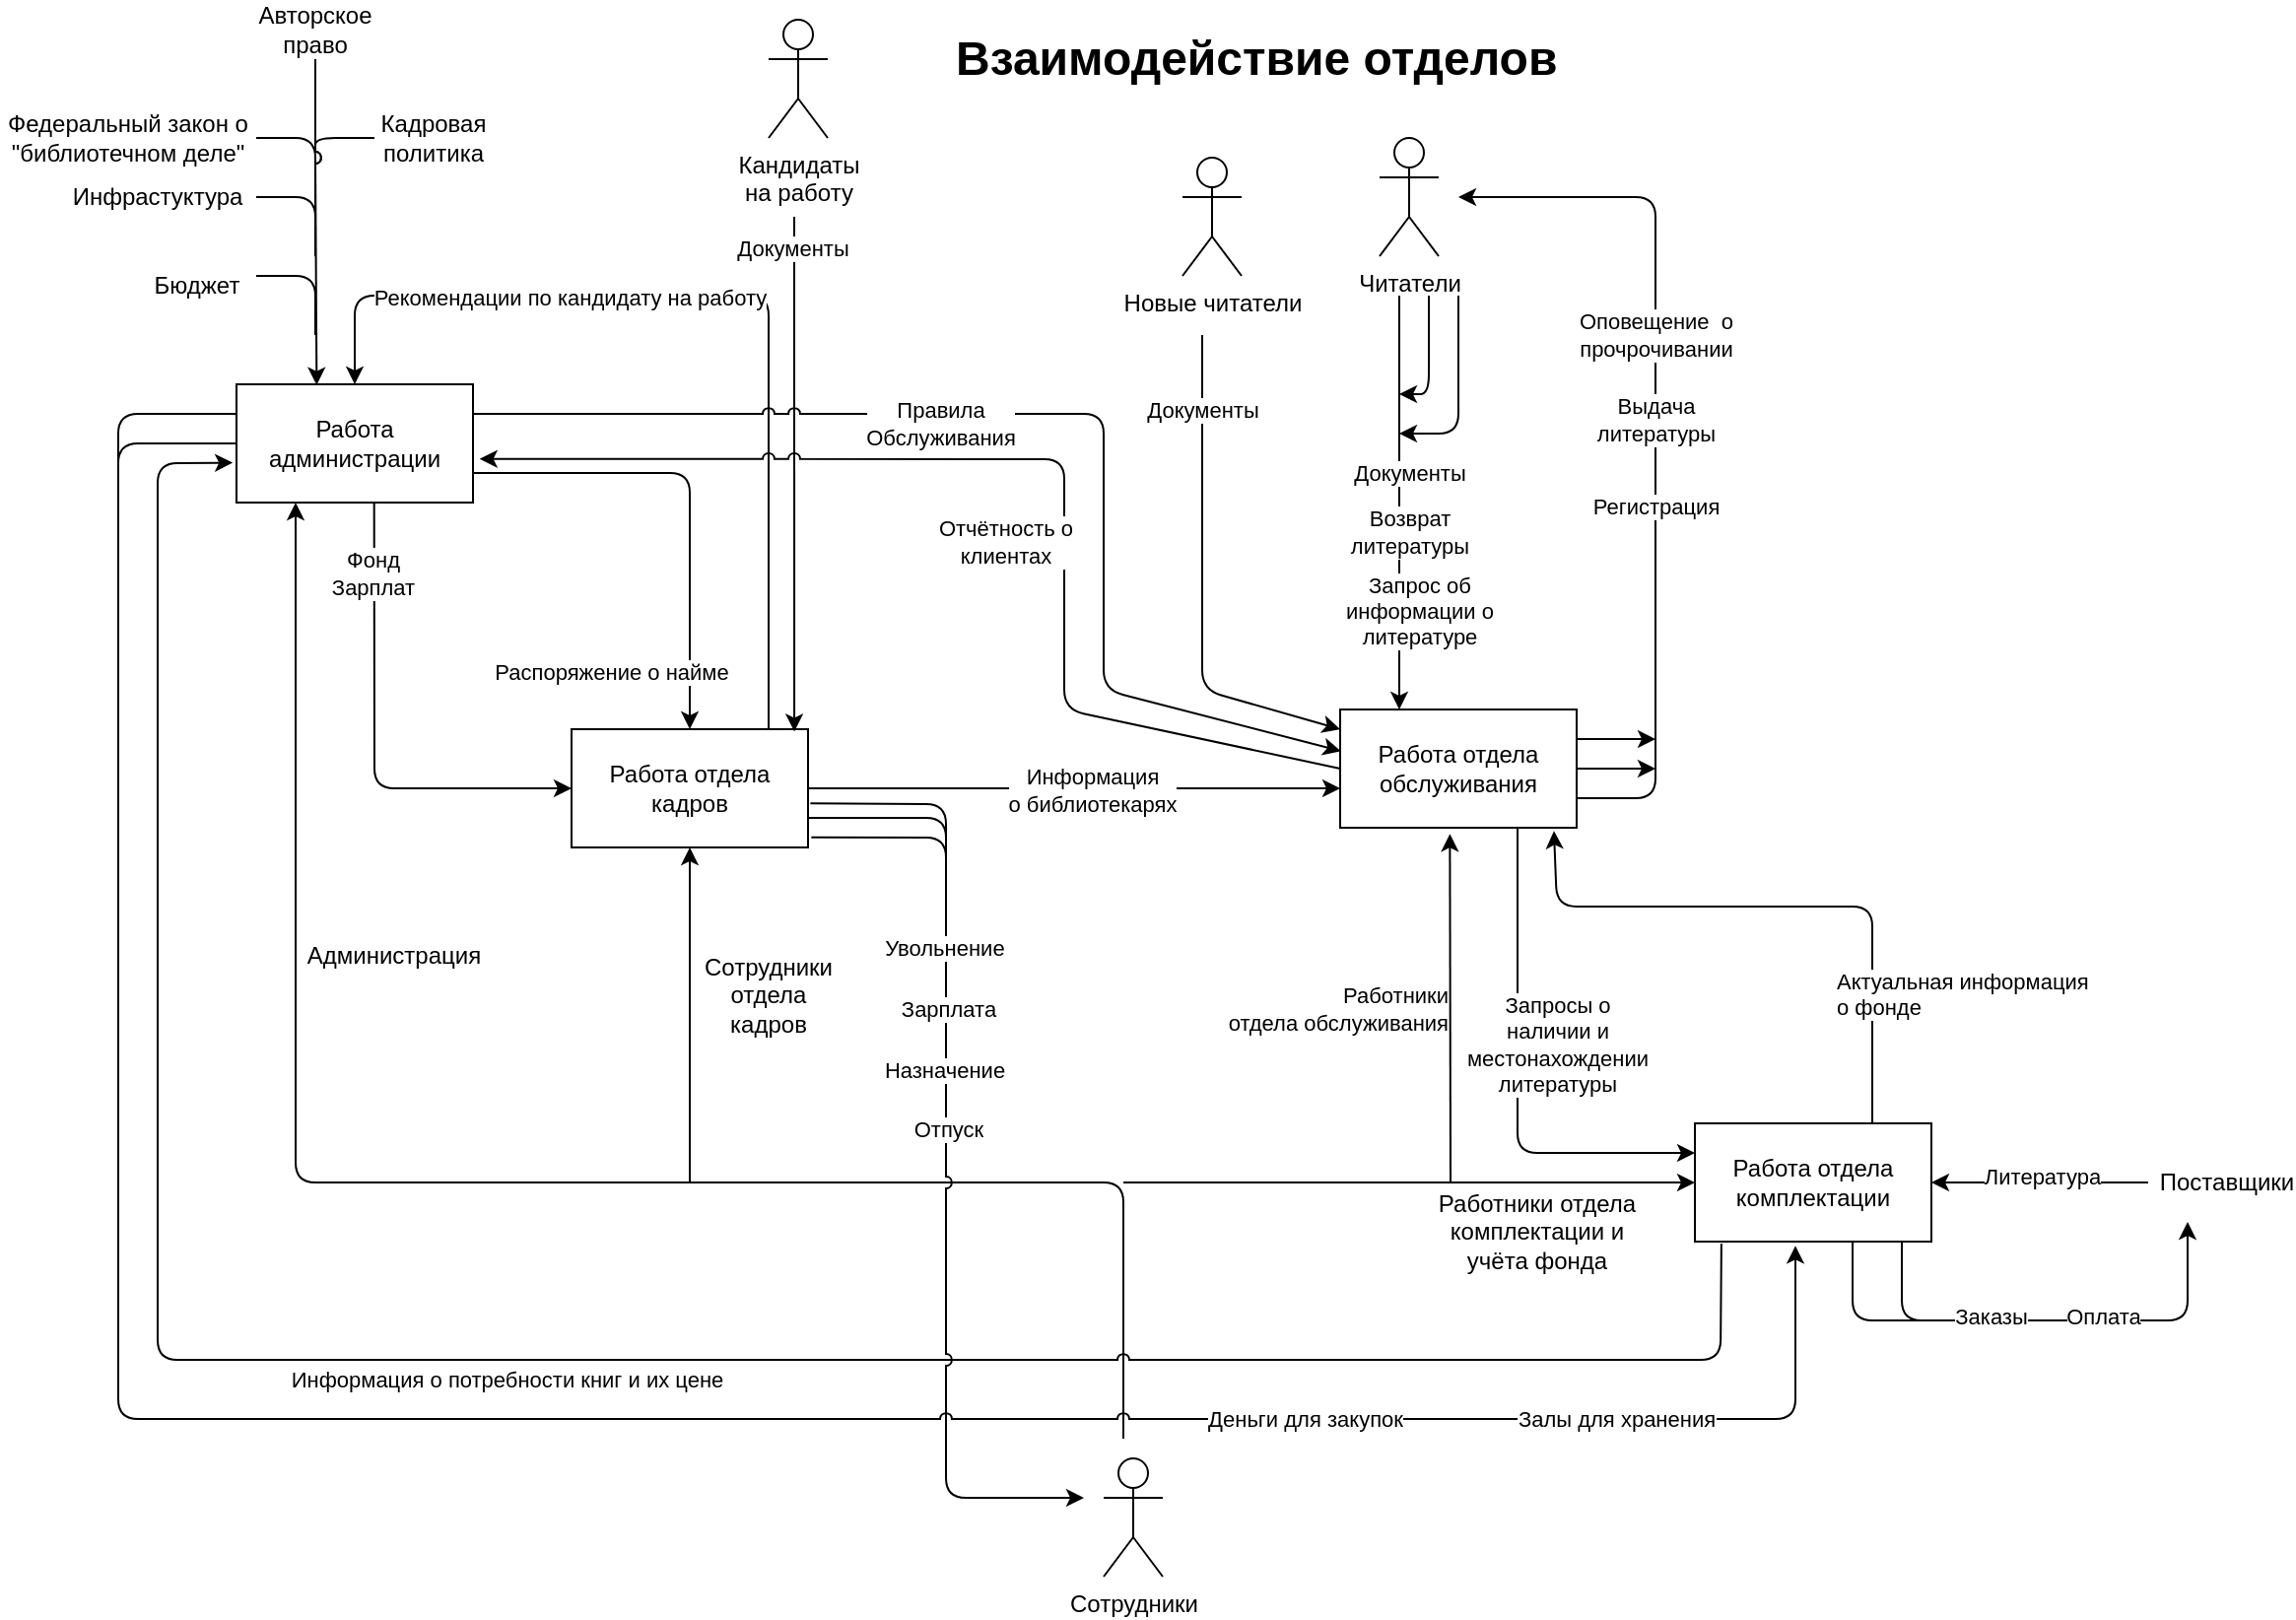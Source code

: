 <mxfile>
    <diagram id="ZthKX7labWR-DmVb8NCq" name="Страница 1">
        <mxGraphModel dx="1253" dy="1027" grid="1" gridSize="10" guides="1" tooltips="1" connect="1" arrows="1" fold="1" page="1" pageScale="1" pageWidth="2000" pageHeight="2000" math="0" shadow="0">
            <root>
                <mxCell id="0"/>
                <mxCell id="1" parent="0"/>
                <mxCell id="2" value="Работа администрации" style="rounded=0;whiteSpace=wrap;html=1;" parent="1" vertex="1">
                    <mxGeometry x="390" y="495" width="120" height="60" as="geometry"/>
                </mxCell>
                <mxCell id="3" value="" style="edgeStyle=none;html=1;entryX=0.5;entryY=0;entryDx=0;entryDy=0;" parent="1" target="2" edge="1">
                    <mxGeometry relative="1" as="geometry">
                        <mxPoint x="970" y="600" as="targetPoint"/>
                        <Array as="points">
                            <mxPoint x="660" y="450"/>
                            <mxPoint x="450" y="450"/>
                        </Array>
                        <mxPoint x="660" y="670" as="sourcePoint"/>
                    </mxGeometry>
                </mxCell>
                <mxCell id="4" value="Рекомендации по кандидату на работу" style="edgeLabel;html=1;align=center;verticalAlign=middle;resizable=0;points=[];" parent="3" vertex="1" connectable="0">
                    <mxGeometry x="0.378" y="1" relative="1" as="geometry">
                        <mxPoint x="6" as="offset"/>
                    </mxGeometry>
                </mxCell>
                <mxCell id="5" value="Работа отдела кадров" style="rounded=0;whiteSpace=wrap;html=1;" parent="1" vertex="1">
                    <mxGeometry x="560" y="670" width="120" height="60" as="geometry"/>
                </mxCell>
                <mxCell id="6" value="Распоряжение о найме" style="endArrow=classic;html=1;rounded=1;exitX=1;exitY=0.75;exitDx=0;exitDy=0;entryX=0.5;entryY=0;entryDx=0;entryDy=0;labelPosition=center;verticalLabelPosition=top;align=center;verticalAlign=bottom;" parent="1" source="2" target="5" edge="1">
                    <mxGeometry x="0.833" y="-40" width="50" height="50" relative="1" as="geometry">
                        <mxPoint x="790" y="640" as="sourcePoint"/>
                        <mxPoint x="840" y="590" as="targetPoint"/>
                        <Array as="points">
                            <mxPoint x="620" y="540"/>
                        </Array>
                        <mxPoint as="offset"/>
                    </mxGeometry>
                </mxCell>
                <mxCell id="7" value="" style="endArrow=classic;html=1;rounded=1;entryX=0.25;entryY=1;entryDx=0;entryDy=0;jumpStyle=arc;" parent="1" target="2" edge="1">
                    <mxGeometry width="50" height="50" relative="1" as="geometry">
                        <mxPoint x="840" y="1030" as="sourcePoint"/>
                        <mxPoint x="840" y="710" as="targetPoint"/>
                        <Array as="points">
                            <mxPoint x="840" y="900"/>
                            <mxPoint x="420" y="900"/>
                        </Array>
                    </mxGeometry>
                </mxCell>
                <mxCell id="8" value="" style="endArrow=classic;html=1;rounded=0;entryX=0.5;entryY=1;entryDx=0;entryDy=0;" parent="1" edge="1" target="5">
                    <mxGeometry width="50" height="50" relative="1" as="geometry">
                        <mxPoint x="620" y="900" as="sourcePoint"/>
                        <mxPoint x="840" y="710" as="targetPoint"/>
                    </mxGeometry>
                </mxCell>
                <mxCell id="10" value="Администрация" style="text;html=1;strokeColor=none;fillColor=none;align=center;verticalAlign=middle;whiteSpace=wrap;rounded=0;" parent="1" vertex="1">
                    <mxGeometry x="440" y="770" width="60" height="30" as="geometry"/>
                </mxCell>
                <mxCell id="11" value="Сотрудники отдела кадров" style="text;html=1;strokeColor=none;fillColor=none;align=center;verticalAlign=middle;whiteSpace=wrap;rounded=0;" parent="1" vertex="1">
                    <mxGeometry x="630" y="790" width="60" height="30" as="geometry"/>
                </mxCell>
                <mxCell id="12" value="Работа отдела комплектации" style="rounded=0;whiteSpace=wrap;html=1;" parent="1" vertex="1">
                    <mxGeometry x="1130" y="870" width="120" height="60" as="geometry"/>
                </mxCell>
                <mxCell id="13" value="Актуальная информация&amp;nbsp;&lt;br&gt;о фонде" style="endArrow=classic;html=1;labelPosition=right;verticalLabelPosition=top;align=left;verticalAlign=bottom;exitX=0.75;exitY=0;exitDx=0;exitDy=0;entryX=0.904;entryY=1.028;entryDx=0;entryDy=0;entryPerimeter=0;strokeColor=default;rounded=1;" parent="1" source="12" edge="1" target="17">
                    <mxGeometry x="-0.676" y="20" width="50" height="50" relative="1" as="geometry">
                        <mxPoint x="1200" y="770" as="sourcePoint"/>
                        <mxPoint x="1110" y="690" as="targetPoint"/>
                        <Array as="points">
                            <mxPoint x="1220" y="760"/>
                            <mxPoint x="1060" y="760"/>
                        </Array>
                        <mxPoint as="offset"/>
                    </mxGeometry>
                </mxCell>
                <mxCell id="14" value="" style="endArrow=classic;html=1;rounded=0;entryX=0;entryY=0.5;entryDx=0;entryDy=0;shadow=0;" parent="1" target="12" edge="1">
                    <mxGeometry width="50" height="50" relative="1" as="geometry">
                        <mxPoint x="840" y="900" as="sourcePoint"/>
                        <mxPoint x="1050" y="770" as="targetPoint"/>
                        <Array as="points">
                            <mxPoint x="1110" y="900"/>
                        </Array>
                    </mxGeometry>
                </mxCell>
                <mxCell id="15" value="Работники отдела комплектации и учёта фонда" style="text;html=1;strokeColor=none;fillColor=none;align=center;verticalAlign=middle;whiteSpace=wrap;rounded=0;" parent="1" vertex="1">
                    <mxGeometry x="990" y="910" width="120" height="30" as="geometry"/>
                </mxCell>
                <mxCell id="16" value="Информация о потребности книг и их цене" style="endArrow=classic;html=1;rounded=1;entryX=-0.016;entryY=0.663;entryDx=0;entryDy=0;entryPerimeter=0;jumpStyle=arc;exitX=0.112;exitY=1.017;exitDx=0;exitDy=0;exitPerimeter=0;" parent="1" source="12" target="2" edge="1">
                    <mxGeometry x="0.004" y="10" width="50" height="50" relative="1" as="geometry">
                        <mxPoint x="1210" y="940" as="sourcePoint"/>
                        <mxPoint x="980" y="770" as="targetPoint"/>
                        <Array as="points">
                            <mxPoint x="1143" y="990"/>
                            <mxPoint x="350" y="990"/>
                            <mxPoint x="350" y="820"/>
                            <mxPoint x="350" y="535"/>
                        </Array>
                        <mxPoint as="offset"/>
                    </mxGeometry>
                </mxCell>
                <mxCell id="17" value="Работа отдела обслуживания" style="rounded=0;whiteSpace=wrap;html=1;" parent="1" vertex="1">
                    <mxGeometry x="950" y="660" width="120" height="60" as="geometry"/>
                </mxCell>
                <mxCell id="18" value="Работники&lt;br&gt;отдела обслуживания" style="endArrow=classic;html=1;rounded=0;entryX=0.464;entryY=1.052;entryDx=0;entryDy=0;entryPerimeter=0;labelPosition=left;verticalLabelPosition=middle;align=right;verticalAlign=middle;" parent="1" target="17" edge="1">
                    <mxGeometry width="50" height="50" relative="1" as="geometry">
                        <mxPoint x="1006" y="900" as="sourcePoint"/>
                        <mxPoint x="920" y="800" as="targetPoint"/>
                    </mxGeometry>
                </mxCell>
                <mxCell id="25" style="edgeStyle=none;html=1;entryX=0.25;entryY=0;entryDx=0;entryDy=0;" edge="1" parent="1" target="17">
                    <mxGeometry relative="1" as="geometry">
                        <mxPoint x="980" y="450" as="sourcePoint"/>
                    </mxGeometry>
                </mxCell>
                <mxCell id="44" value="Возврат&lt;br&gt;литературы" style="edgeLabel;html=1;align=center;verticalAlign=middle;resizable=0;points=[];" vertex="1" connectable="0" parent="25">
                    <mxGeometry x="-0.341" y="-1" relative="1" as="geometry">
                        <mxPoint x="6" y="51" as="offset"/>
                    </mxGeometry>
                </mxCell>
                <mxCell id="72" value="Запрос об&lt;br&gt;информации о&lt;br&gt;литературе" style="edgeLabel;html=1;align=center;verticalAlign=middle;resizable=0;points=[];" vertex="1" connectable="0" parent="25">
                    <mxGeometry x="0.505" y="1" relative="1" as="geometry">
                        <mxPoint x="9" y="2" as="offset"/>
                    </mxGeometry>
                </mxCell>
                <mxCell id="19" value="Новые читатели" style="shape=umlActor;verticalLabelPosition=bottom;verticalAlign=top;html=1;outlineConnect=0;" vertex="1" parent="1">
                    <mxGeometry x="870" y="380" width="30" height="60" as="geometry"/>
                </mxCell>
                <mxCell id="20" value="Читатели" style="shape=umlActor;verticalLabelPosition=bottom;verticalAlign=top;html=1;outlineConnect=0;" vertex="1" parent="1">
                    <mxGeometry x="970" y="370" width="30" height="60" as="geometry"/>
                </mxCell>
                <mxCell id="41" value="" style="endArrow=classic;html=1;exitX=1;exitY=0.75;exitDx=0;exitDy=0;" edge="1" parent="1" source="17">
                    <mxGeometry width="50" height="50" relative="1" as="geometry">
                        <mxPoint x="1140" y="640" as="sourcePoint"/>
                        <mxPoint x="1010" y="400" as="targetPoint"/>
                        <Array as="points">
                            <mxPoint x="1110" y="705"/>
                            <mxPoint x="1110" y="400"/>
                        </Array>
                    </mxGeometry>
                </mxCell>
                <mxCell id="42" value="Оповещение&amp;nbsp; о&lt;br style=&quot;border-color: var(--border-color);&quot;&gt;прочрочивании" style="edgeLabel;html=1;align=center;verticalAlign=middle;resizable=0;points=[];" vertex="1" connectable="0" parent="41">
                    <mxGeometry x="0.267" y="-1" relative="1" as="geometry">
                        <mxPoint x="-1" y="7" as="offset"/>
                    </mxGeometry>
                </mxCell>
                <mxCell id="68" value="Выдача &lt;br&gt;литературы" style="edgeLabel;html=1;align=center;verticalAlign=middle;resizable=0;points=[];" vertex="1" connectable="0" parent="41">
                    <mxGeometry x="0.044" relative="1" as="geometry">
                        <mxPoint as="offset"/>
                    </mxGeometry>
                </mxCell>
                <mxCell id="69" value="Регистрация" style="edgeLabel;html=1;align=center;verticalAlign=middle;resizable=0;points=[];" vertex="1" connectable="0" parent="41">
                    <mxGeometry x="-0.155" relative="1" as="geometry">
                        <mxPoint as="offset"/>
                    </mxGeometry>
                </mxCell>
                <mxCell id="49" value="" style="endArrow=classic;html=1;entryX=0;entryY=0.167;entryDx=0;entryDy=0;entryPerimeter=0;" edge="1" parent="1" target="17">
                    <mxGeometry width="50" height="50" relative="1" as="geometry">
                        <mxPoint x="880" y="470" as="sourcePoint"/>
                        <mxPoint x="930" y="670" as="targetPoint"/>
                        <Array as="points">
                            <mxPoint x="880" y="580"/>
                            <mxPoint x="880" y="650"/>
                        </Array>
                    </mxGeometry>
                </mxCell>
                <mxCell id="50" value="Документы" style="edgeLabel;html=1;align=center;verticalAlign=middle;resizable=0;points=[];" vertex="1" connectable="0" parent="49">
                    <mxGeometry x="-0.339" relative="1" as="geometry">
                        <mxPoint y="-46" as="offset"/>
                    </mxGeometry>
                </mxCell>
                <mxCell id="52" value="Запросы о&lt;br&gt;наличии и&lt;br&gt;местонахождении&lt;br&gt;литературы" style="endArrow=classic;html=1;entryX=0;entryY=0.25;entryDx=0;entryDy=0;exitX=0.75;exitY=1;exitDx=0;exitDy=0;" edge="1" parent="1" source="17" target="12">
                    <mxGeometry x="-0.137" y="20" width="50" height="50" relative="1" as="geometry">
                        <mxPoint x="1030" y="720" as="sourcePoint"/>
                        <mxPoint x="1030" y="758" as="targetPoint"/>
                        <Array as="points">
                            <mxPoint x="1040" y="885"/>
                        </Array>
                        <mxPoint as="offset"/>
                    </mxGeometry>
                </mxCell>
                <mxCell id="53" value="" style="endArrow=classic;html=1;sketch=0;jumpStyle=arc;" edge="1" parent="1" source="5">
                    <mxGeometry width="50" height="50" relative="1" as="geometry">
                        <mxPoint x="720" y="750" as="sourcePoint"/>
                        <mxPoint x="950" y="700" as="targetPoint"/>
                    </mxGeometry>
                </mxCell>
                <mxCell id="54" value="Информация&lt;br&gt;о библиотекарях" style="edgeLabel;html=1;align=center;verticalAlign=middle;resizable=0;points=[];" vertex="1" connectable="0" parent="53">
                    <mxGeometry x="0.065" y="-1" relative="1" as="geometry">
                        <mxPoint as="offset"/>
                    </mxGeometry>
                </mxCell>
                <mxCell id="58" value="Сотрудники" style="shape=umlActor;verticalLabelPosition=bottom;verticalAlign=top;html=1;outlineConnect=0;" vertex="1" parent="1">
                    <mxGeometry x="830" y="1040" width="30" height="60" as="geometry"/>
                </mxCell>
                <mxCell id="61" value="Кандидаты &lt;br&gt;на работу" style="shape=umlActor;verticalLabelPosition=bottom;verticalAlign=top;html=1;outlineConnect=0;" vertex="1" parent="1">
                    <mxGeometry x="660" y="310" width="30" height="60" as="geometry"/>
                </mxCell>
                <mxCell id="62" value="" style="endArrow=classic;html=1;sketch=0;strokeColor=default;jumpStyle=arc;" edge="1" parent="1">
                    <mxGeometry width="50" height="50" relative="1" as="geometry">
                        <mxPoint x="995" y="450" as="sourcePoint"/>
                        <mxPoint x="980" y="500" as="targetPoint"/>
                        <Array as="points">
                            <mxPoint x="995" y="500"/>
                        </Array>
                    </mxGeometry>
                </mxCell>
                <mxCell id="63" value="Документы" style="edgeLabel;html=1;align=center;verticalAlign=middle;resizable=0;points=[];" vertex="1" connectable="0" parent="62">
                    <mxGeometry x="-0.11" relative="1" as="geometry">
                        <mxPoint x="-10" y="61" as="offset"/>
                    </mxGeometry>
                </mxCell>
                <mxCell id="65" value="" style="endArrow=classic;html=1;sketch=0;strokeColor=default;jumpStyle=arc;exitX=1;exitY=0.75;exitDx=0;exitDy=0;" edge="1" parent="1" source="5">
                    <mxGeometry width="50" height="50" relative="1" as="geometry">
                        <mxPoint x="730" y="880" as="sourcePoint"/>
                        <mxPoint x="820" y="1060" as="targetPoint"/>
                        <Array as="points">
                            <mxPoint x="750" y="715"/>
                            <mxPoint x="750" y="1060"/>
                        </Array>
                    </mxGeometry>
                </mxCell>
                <mxCell id="77" value="Зарплата" style="edgeLabel;html=1;align=center;verticalAlign=middle;resizable=0;points=[];" vertex="1" connectable="0" parent="65">
                    <mxGeometry x="-0.313" y="1" relative="1" as="geometry">
                        <mxPoint as="offset"/>
                    </mxGeometry>
                </mxCell>
                <mxCell id="89" value="Увольнение" style="edgeLabel;html=1;align=center;verticalAlign=middle;resizable=0;points=[];" vertex="1" connectable="0" parent="65">
                    <mxGeometry x="-0.441" y="-1" relative="1" as="geometry">
                        <mxPoint as="offset"/>
                    </mxGeometry>
                </mxCell>
                <mxCell id="91" value="Назначение" style="edgeLabel;html=1;align=center;verticalAlign=middle;resizable=0;points=[];" vertex="1" connectable="0" parent="65">
                    <mxGeometry x="-0.184" y="-1" relative="1" as="geometry">
                        <mxPoint as="offset"/>
                    </mxGeometry>
                </mxCell>
                <mxCell id="124" value="Отпуск" style="edgeLabel;html=1;align=center;verticalAlign=middle;resizable=0;points=[];" vertex="1" connectable="0" parent="65">
                    <mxGeometry x="-0.056" y="1" relative="1" as="geometry">
                        <mxPoint y="-1" as="offset"/>
                    </mxGeometry>
                </mxCell>
                <mxCell id="66" value="" style="endArrow=classic;html=1;sketch=0;strokeColor=default;jumpStyle=arc;" edge="1" parent="1">
                    <mxGeometry width="50" height="50" relative="1" as="geometry">
                        <mxPoint x="1070" y="690" as="sourcePoint"/>
                        <mxPoint x="1110" y="690" as="targetPoint"/>
                    </mxGeometry>
                </mxCell>
                <mxCell id="67" value="" style="endArrow=classic;html=1;sketch=0;strokeColor=default;jumpStyle=arc;exitX=1;exitY=0.25;exitDx=0;exitDy=0;" edge="1" parent="1" source="17">
                    <mxGeometry width="50" height="50" relative="1" as="geometry">
                        <mxPoint x="1070" y="680" as="sourcePoint"/>
                        <mxPoint x="1110" y="675" as="targetPoint"/>
                    </mxGeometry>
                </mxCell>
                <mxCell id="70" value="" style="endArrow=classic;html=1;sketch=0;strokeColor=default;jumpStyle=arc;" edge="1" parent="1">
                    <mxGeometry width="50" height="50" relative="1" as="geometry">
                        <mxPoint x="1010" y="450" as="sourcePoint"/>
                        <mxPoint x="980" y="520" as="targetPoint"/>
                        <Array as="points">
                            <mxPoint x="1010" y="520"/>
                        </Array>
                    </mxGeometry>
                </mxCell>
                <mxCell id="73" value="" style="endArrow=classic;html=1;rounded=1;sketch=0;strokeColor=default;jumpStyle=arc;entryX=0.339;entryY=0.006;entryDx=0;entryDy=0;entryPerimeter=0;" edge="1" parent="1" target="2">
                    <mxGeometry width="50" height="50" relative="1" as="geometry">
                        <mxPoint x="430" y="380" as="sourcePoint"/>
                        <mxPoint x="430" y="490" as="targetPoint"/>
                    </mxGeometry>
                </mxCell>
                <mxCell id="74" value="Бюджет" style="text;html=1;strokeColor=none;fillColor=none;align=center;verticalAlign=middle;whiteSpace=wrap;rounded=0;" vertex="1" parent="1">
                    <mxGeometry x="340" y="430" width="60" height="30" as="geometry"/>
                </mxCell>
                <mxCell id="75" value="" style="endArrow=classic;html=1;rounded=1;sketch=0;strokeColor=default;jumpStyle=arc;exitX=0;exitY=0.5;exitDx=0;exitDy=0;entryX=0.425;entryY=1.036;entryDx=0;entryDy=0;entryPerimeter=0;" edge="1" parent="1" source="2" target="12">
                    <mxGeometry width="50" height="50" relative="1" as="geometry">
                        <mxPoint x="760" y="840" as="sourcePoint"/>
                        <mxPoint x="810" y="790" as="targetPoint"/>
                        <Array as="points">
                            <mxPoint x="330" y="525"/>
                            <mxPoint x="330" y="770"/>
                            <mxPoint x="330" y="1020"/>
                            <mxPoint x="1181" y="1020"/>
                        </Array>
                    </mxGeometry>
                </mxCell>
                <mxCell id="76" value="Залы для хранения" style="edgeLabel;html=1;align=center;verticalAlign=middle;resizable=0;points=[];" vertex="1" connectable="0" parent="75">
                    <mxGeometry x="0.76" relative="1" as="geometry">
                        <mxPoint as="offset"/>
                    </mxGeometry>
                </mxCell>
                <mxCell id="82" value="Деньги для закупок" style="edgeLabel;html=1;align=center;verticalAlign=middle;resizable=0;points=[];" vertex="1" connectable="0" parent="75">
                    <mxGeometry x="0.549" relative="1" as="geometry">
                        <mxPoint as="offset"/>
                    </mxGeometry>
                </mxCell>
                <mxCell id="80" value="" style="endArrow=none;html=1;rounded=1;sketch=0;strokeColor=default;jumpStyle=arc;entryX=0;entryY=0.25;entryDx=0;entryDy=0;" edge="1" parent="1" target="2">
                    <mxGeometry width="50" height="50" relative="1" as="geometry">
                        <mxPoint x="330" y="540" as="sourcePoint"/>
                        <mxPoint x="370" y="500" as="targetPoint"/>
                        <Array as="points">
                            <mxPoint x="330" y="510"/>
                        </Array>
                    </mxGeometry>
                </mxCell>
                <mxCell id="86" value="Инфрастуктура" style="text;html=1;strokeColor=none;fillColor=none;align=center;verticalAlign=middle;whiteSpace=wrap;rounded=0;" vertex="1" parent="1">
                    <mxGeometry x="320" y="385" width="60" height="30" as="geometry"/>
                </mxCell>
                <mxCell id="88" value="" style="endArrow=none;html=1;rounded=1;sketch=0;strokeColor=default;jumpStyle=arc;exitX=1.014;exitY=0.914;exitDx=0;exitDy=0;exitPerimeter=0;" edge="1" parent="1" source="5">
                    <mxGeometry width="50" height="50" relative="1" as="geometry">
                        <mxPoint x="680" y="780" as="sourcePoint"/>
                        <mxPoint x="750" y="750" as="targetPoint"/>
                        <Array as="points">
                            <mxPoint x="750" y="725"/>
                        </Array>
                    </mxGeometry>
                </mxCell>
                <mxCell id="90" value="" style="endArrow=none;html=1;rounded=1;sketch=0;strokeColor=default;jumpStyle=arc;exitX=1.01;exitY=0.628;exitDx=0;exitDy=0;exitPerimeter=0;" edge="1" parent="1" source="5">
                    <mxGeometry width="50" height="50" relative="1" as="geometry">
                        <mxPoint x="700" y="710" as="sourcePoint"/>
                        <mxPoint x="750" y="740" as="targetPoint"/>
                        <Array as="points">
                            <mxPoint x="750" y="708"/>
                        </Array>
                    </mxGeometry>
                </mxCell>
                <mxCell id="93" value="" style="endArrow=none;html=1;rounded=1;sketch=0;strokeColor=default;jumpStyle=arc;" edge="1" parent="1">
                    <mxGeometry width="50" height="50" relative="1" as="geometry">
                        <mxPoint x="430" y="470" as="sourcePoint"/>
                        <mxPoint x="400" y="440" as="targetPoint"/>
                        <Array as="points">
                            <mxPoint x="430" y="440"/>
                        </Array>
                    </mxGeometry>
                </mxCell>
                <mxCell id="94" value="" style="endArrow=none;html=1;rounded=1;sketch=0;strokeColor=default;jumpStyle=arc;" edge="1" parent="1">
                    <mxGeometry width="50" height="50" relative="1" as="geometry">
                        <mxPoint x="430" y="430" as="sourcePoint"/>
                        <mxPoint x="400" y="400" as="targetPoint"/>
                        <Array as="points">
                            <mxPoint x="430" y="400"/>
                        </Array>
                    </mxGeometry>
                </mxCell>
                <mxCell id="95" value="" style="endArrow=none;html=1;rounded=1;sketch=0;strokeColor=default;jumpStyle=arc;" edge="1" parent="1">
                    <mxGeometry width="50" height="50" relative="1" as="geometry">
                        <mxPoint x="430" y="400" as="sourcePoint"/>
                        <mxPoint x="400" y="370" as="targetPoint"/>
                        <Array as="points">
                            <mxPoint x="430" y="370"/>
                        </Array>
                    </mxGeometry>
                </mxCell>
                <mxCell id="97" value="" style="endArrow=classic;html=1;rounded=1;sketch=0;strokeColor=default;jumpStyle=arc;entryX=0.942;entryY=0.02;entryDx=0;entryDy=0;entryPerimeter=0;" edge="1" parent="1" target="5">
                    <mxGeometry width="50" height="50" relative="1" as="geometry">
                        <mxPoint x="673" y="410" as="sourcePoint"/>
                        <mxPoint x="650" y="520" as="targetPoint"/>
                    </mxGeometry>
                </mxCell>
                <mxCell id="99" value="Документы" style="edgeLabel;html=1;align=center;verticalAlign=middle;resizable=0;points=[];" vertex="1" connectable="0" parent="97">
                    <mxGeometry x="-0.883" y="-1" relative="1" as="geometry">
                        <mxPoint as="offset"/>
                    </mxGeometry>
                </mxCell>
                <mxCell id="102" value="Федеральный закон о &quot;библиотечном деле&quot;" style="text;html=1;strokeColor=none;fillColor=none;align=center;verticalAlign=middle;whiteSpace=wrap;rounded=0;" vertex="1" parent="1">
                    <mxGeometry x="270" y="355" width="130" height="30" as="geometry"/>
                </mxCell>
                <mxCell id="105" value="" style="endArrow=classic;html=1;rounded=1;sketch=0;strokeColor=default;jumpStyle=arc;entryX=1;entryY=0.5;entryDx=0;entryDy=0;" edge="1" parent="1" target="12">
                    <mxGeometry width="50" height="50" relative="1" as="geometry">
                        <mxPoint x="1360" y="900" as="sourcePoint"/>
                        <mxPoint x="1360" y="840" as="targetPoint"/>
                        <Array as="points">
                            <mxPoint x="1320" y="900"/>
                        </Array>
                    </mxGeometry>
                </mxCell>
                <mxCell id="110" value="Литература" style="edgeLabel;html=1;align=center;verticalAlign=middle;resizable=0;points=[];" vertex="1" connectable="0" parent="105">
                    <mxGeometry x="-0.017" y="-3" relative="1" as="geometry">
                        <mxPoint as="offset"/>
                    </mxGeometry>
                </mxCell>
                <mxCell id="107" value="Поставщики" style="text;html=1;strokeColor=none;fillColor=none;align=center;verticalAlign=middle;whiteSpace=wrap;rounded=0;" vertex="1" parent="1">
                    <mxGeometry x="1370" y="885" width="60" height="30" as="geometry"/>
                </mxCell>
                <mxCell id="111" value="" style="endArrow=classic;html=1;rounded=1;sketch=0;strokeColor=default;jumpStyle=arc;" edge="1" parent="1">
                    <mxGeometry width="50" height="50" relative="1" as="geometry">
                        <mxPoint x="1235" y="930" as="sourcePoint"/>
                        <mxPoint x="1380" y="920" as="targetPoint"/>
                        <Array as="points">
                            <mxPoint x="1235" y="970"/>
                            <mxPoint x="1380" y="970"/>
                        </Array>
                    </mxGeometry>
                </mxCell>
                <mxCell id="113" value="Заказы" style="edgeLabel;html=1;align=center;verticalAlign=middle;resizable=0;points=[];" vertex="1" connectable="0" parent="111">
                    <mxGeometry x="-0.281" y="2" relative="1" as="geometry">
                        <mxPoint as="offset"/>
                    </mxGeometry>
                </mxCell>
                <mxCell id="114" value="Оплата" style="edgeLabel;html=1;align=center;verticalAlign=middle;resizable=0;points=[];" vertex="1" connectable="0" parent="111">
                    <mxGeometry x="0.205" y="2" relative="1" as="geometry">
                        <mxPoint as="offset"/>
                    </mxGeometry>
                </mxCell>
                <mxCell id="112" value="" style="endArrow=none;html=1;rounded=1;sketch=0;strokeColor=default;jumpStyle=arc;" edge="1" parent="1">
                    <mxGeometry width="50" height="50" relative="1" as="geometry">
                        <mxPoint x="1260" y="970" as="sourcePoint"/>
                        <mxPoint x="1210" y="930" as="targetPoint"/>
                        <Array as="points">
                            <mxPoint x="1210" y="970"/>
                        </Array>
                    </mxGeometry>
                </mxCell>
                <mxCell id="118" value="" style="endArrow=none;html=1;rounded=1;sketch=0;strokeColor=default;jumpStyle=arc;" edge="1" parent="1">
                    <mxGeometry width="50" height="50" relative="1" as="geometry">
                        <mxPoint x="430" y="405" as="sourcePoint"/>
                        <mxPoint x="430" y="330" as="targetPoint"/>
                    </mxGeometry>
                </mxCell>
                <mxCell id="119" value="Авторское право" style="text;html=1;strokeColor=none;fillColor=none;align=center;verticalAlign=middle;whiteSpace=wrap;rounded=0;" vertex="1" parent="1">
                    <mxGeometry x="400" y="300" width="60" height="30" as="geometry"/>
                </mxCell>
                <mxCell id="122" value="Кадровая политика" style="text;html=1;strokeColor=none;fillColor=none;align=center;verticalAlign=middle;whiteSpace=wrap;rounded=0;" vertex="1" parent="1">
                    <mxGeometry x="460" y="355" width="60" height="30" as="geometry"/>
                </mxCell>
                <mxCell id="123" value="" style="endArrow=none;html=1;rounded=1;sketch=0;strokeColor=default;jumpStyle=arc;" edge="1" parent="1">
                    <mxGeometry width="50" height="50" relative="1" as="geometry">
                        <mxPoint x="430" y="410" as="sourcePoint"/>
                        <mxPoint x="460" y="370" as="targetPoint"/>
                        <Array as="points">
                            <mxPoint x="430" y="370"/>
                        </Array>
                    </mxGeometry>
                </mxCell>
                <mxCell id="125" value="" style="endArrow=classic;html=1;rounded=1;sketch=0;strokeColor=default;jumpStyle=arc;exitX=1;exitY=0.25;exitDx=0;exitDy=0;entryX=0.003;entryY=0.352;entryDx=0;entryDy=0;entryPerimeter=0;" edge="1" parent="1" source="2" target="17">
                    <mxGeometry width="50" height="50" relative="1" as="geometry">
                        <mxPoint x="700" y="570" as="sourcePoint"/>
                        <mxPoint x="940" y="680" as="targetPoint"/>
                        <Array as="points">
                            <mxPoint x="830" y="510"/>
                            <mxPoint x="830" y="650"/>
                        </Array>
                    </mxGeometry>
                </mxCell>
                <mxCell id="126" value="Правила&lt;br&gt;Обслуживания" style="edgeLabel;html=1;align=center;verticalAlign=middle;resizable=0;points=[];" vertex="1" connectable="0" parent="125">
                    <mxGeometry x="-0.362" y="2" relative="1" as="geometry">
                        <mxPoint x="50" y="7" as="offset"/>
                    </mxGeometry>
                </mxCell>
                <mxCell id="127" value="" style="endArrow=classic;html=1;rounded=1;sketch=0;strokeColor=default;jumpStyle=arc;entryX=0;entryY=0.5;entryDx=0;entryDy=0;exitX=0.582;exitY=0.991;exitDx=0;exitDy=0;exitPerimeter=0;" edge="1" parent="1" source="2" target="5">
                    <mxGeometry width="50" height="50" relative="1" as="geometry">
                        <mxPoint x="460" y="560" as="sourcePoint"/>
                        <mxPoint x="510" y="570" as="targetPoint"/>
                        <Array as="points">
                            <mxPoint x="460" y="700"/>
                        </Array>
                    </mxGeometry>
                </mxCell>
                <mxCell id="128" value="Фонд&lt;br&gt;Зарплат" style="edgeLabel;html=1;align=center;verticalAlign=middle;resizable=0;points=[];" vertex="1" connectable="0" parent="127">
                    <mxGeometry x="-0.705" y="-1" relative="1" as="geometry">
                        <mxPoint as="offset"/>
                    </mxGeometry>
                </mxCell>
                <mxCell id="129" value="" style="endArrow=classic;html=1;rounded=1;sketch=0;strokeColor=default;jumpStyle=arc;exitX=0;exitY=0.5;exitDx=0;exitDy=0;entryX=1.028;entryY=0.631;entryDx=0;entryDy=0;entryPerimeter=0;" edge="1" parent="1" source="17" target="2">
                    <mxGeometry width="50" height="50" relative="1" as="geometry">
                        <mxPoint x="780" y="710" as="sourcePoint"/>
                        <mxPoint x="720" y="620" as="targetPoint"/>
                        <Array as="points">
                            <mxPoint x="810" y="660"/>
                            <mxPoint x="810" y="533"/>
                        </Array>
                    </mxGeometry>
                </mxCell>
                <mxCell id="130" value="Отчётность о&lt;br&gt;клиентах" style="edgeLabel;html=1;align=center;verticalAlign=middle;resizable=0;points=[];" vertex="1" connectable="0" parent="129">
                    <mxGeometry x="-0.141" y="2" relative="1" as="geometry">
                        <mxPoint x="-28" y="15" as="offset"/>
                    </mxGeometry>
                </mxCell>
                <mxCell id="132" value="&lt;h1&gt;Взаимодействие отделов&lt;/h1&gt;" style="text;html=1;strokeColor=none;fillColor=none;spacing=5;spacingTop=-20;whiteSpace=wrap;overflow=hidden;rounded=0;" vertex="1" parent="1">
                    <mxGeometry x="750" y="310" width="340" height="40" as="geometry"/>
                </mxCell>
            </root>
        </mxGraphModel>
    </diagram>
</mxfile>
